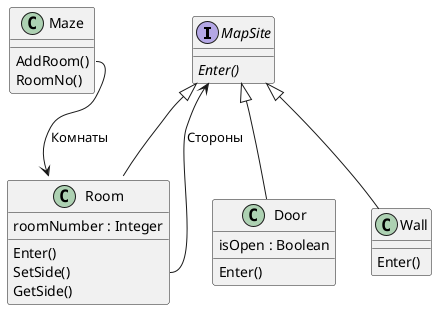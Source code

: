 @startuml
' skinparam groupInheritance 3

MapSite <|-- Room
MapSite <|-- Wall
MapSite <|-- Door
Room::SetSide --> MapSite : Стороны
Maze::AddRoom --> Room : Комнаты

interface MapSite {
  {abstract} Enter()
}
class Maze {
  AddRoom()
  RoomNo()
}
class Room {
  Enter()
  SetSide()
  GetSide()
  roomNumber : Integer
}
class Wall {
  Enter()
}
class Door {
  Enter()
  isOpen : Boolean
}
@enduml
